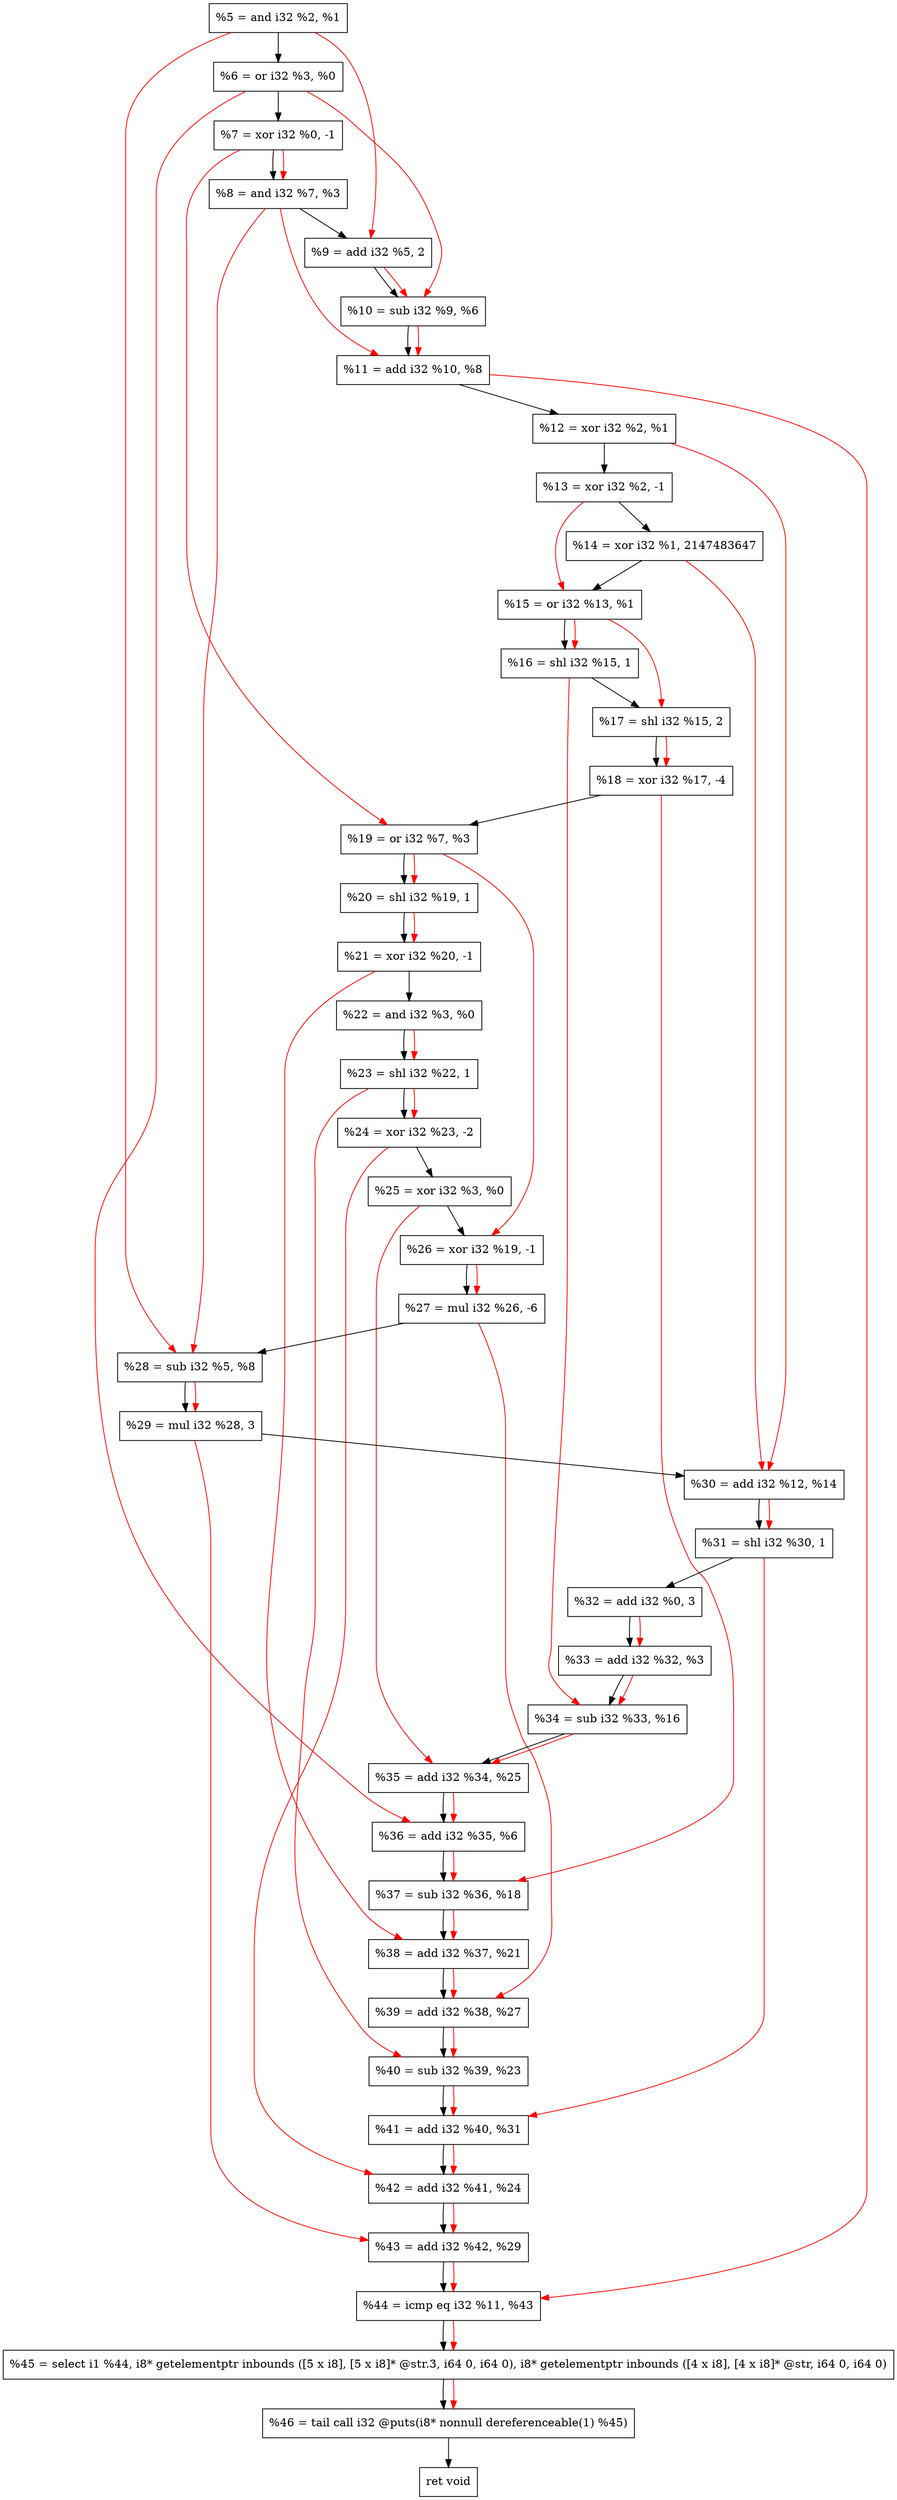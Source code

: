 digraph "DFG for'crackme' function" {
	Node0x1f5cb20[shape=record, label="  %5 = and i32 %2, %1"];
	Node0x1f5cb90[shape=record, label="  %6 = or i32 %3, %0"];
	Node0x1f5d210[shape=record, label="  %7 = xor i32 %0, -1"];
	Node0x1f5d280[shape=record, label="  %8 = and i32 %7, %3"];
	Node0x1f5d320[shape=record, label="  %9 = add i32 %5, 2"];
	Node0x1f5d390[shape=record, label="  %10 = sub i32 %9, %6"];
	Node0x1f5d400[shape=record, label="  %11 = add i32 %10, %8"];
	Node0x1f5d470[shape=record, label="  %12 = xor i32 %2, %1"];
	Node0x1f5d4e0[shape=record, label="  %13 = xor i32 %2, -1"];
	Node0x1f5d580[shape=record, label="  %14 = xor i32 %1, 2147483647"];
	Node0x1f5d5f0[shape=record, label="  %15 = or i32 %13, %1"];
	Node0x1f5d690[shape=record, label="  %16 = shl i32 %15, 1"];
	Node0x1f5d700[shape=record, label="  %17 = shl i32 %15, 2"];
	Node0x1f5d7a0[shape=record, label="  %18 = xor i32 %17, -4"];
	Node0x1f5d810[shape=record, label="  %19 = or i32 %7, %3"];
	Node0x1f5d880[shape=record, label="  %20 = shl i32 %19, 1"];
	Node0x1f5d8f0[shape=record, label="  %21 = xor i32 %20, -1"];
	Node0x1f5d960[shape=record, label="  %22 = and i32 %3, %0"];
	Node0x1f5d9d0[shape=record, label="  %23 = shl i32 %22, 1"];
	Node0x1f5da70[shape=record, label="  %24 = xor i32 %23, -2"];
	Node0x1f5dae0[shape=record, label="  %25 = xor i32 %3, %0"];
	Node0x1f5db50[shape=record, label="  %26 = xor i32 %19, -1"];
	Node0x1f5dbf0[shape=record, label="  %27 = mul i32 %26, -6"];
	Node0x1f5dc60[shape=record, label="  %28 = sub i32 %5, %8"];
	Node0x1f5dd00[shape=record, label="  %29 = mul i32 %28, 3"];
	Node0x1f5dd70[shape=record, label="  %30 = add i32 %12, %14"];
	Node0x1f5dde0[shape=record, label="  %31 = shl i32 %30, 1"];
	Node0x1f5de50[shape=record, label="  %32 = add i32 %0, 3"];
	Node0x1f5e0d0[shape=record, label="  %33 = add i32 %32, %3"];
	Node0x1f5e140[shape=record, label="  %34 = sub i32 %33, %16"];
	Node0x1f5e1b0[shape=record, label="  %35 = add i32 %34, %25"];
	Node0x1f5e220[shape=record, label="  %36 = add i32 %35, %6"];
	Node0x1f5e290[shape=record, label="  %37 = sub i32 %36, %18"];
	Node0x1f5e300[shape=record, label="  %38 = add i32 %37, %21"];
	Node0x1f5e370[shape=record, label="  %39 = add i32 %38, %27"];
	Node0x1f5e3e0[shape=record, label="  %40 = sub i32 %39, %23"];
	Node0x1f5e450[shape=record, label="  %41 = add i32 %40, %31"];
	Node0x1f5e4c0[shape=record, label="  %42 = add i32 %41, %24"];
	Node0x1f5e530[shape=record, label="  %43 = add i32 %42, %29"];
	Node0x1f5e5a0[shape=record, label="  %44 = icmp eq i32 %11, %43"];
	Node0x1efd268[shape=record, label="  %45 = select i1 %44, i8* getelementptr inbounds ([5 x i8], [5 x i8]* @str.3, i64 0, i64 0), i8* getelementptr inbounds ([4 x i8], [4 x i8]* @str, i64 0, i64 0)"];
	Node0x1f5ea40[shape=record, label="  %46 = tail call i32 @puts(i8* nonnull dereferenceable(1) %45)"];
	Node0x1f5ea90[shape=record, label="  ret void"];
	Node0x1f5cb20 -> Node0x1f5cb90;
	Node0x1f5cb90 -> Node0x1f5d210;
	Node0x1f5d210 -> Node0x1f5d280;
	Node0x1f5d280 -> Node0x1f5d320;
	Node0x1f5d320 -> Node0x1f5d390;
	Node0x1f5d390 -> Node0x1f5d400;
	Node0x1f5d400 -> Node0x1f5d470;
	Node0x1f5d470 -> Node0x1f5d4e0;
	Node0x1f5d4e0 -> Node0x1f5d580;
	Node0x1f5d580 -> Node0x1f5d5f0;
	Node0x1f5d5f0 -> Node0x1f5d690;
	Node0x1f5d690 -> Node0x1f5d700;
	Node0x1f5d700 -> Node0x1f5d7a0;
	Node0x1f5d7a0 -> Node0x1f5d810;
	Node0x1f5d810 -> Node0x1f5d880;
	Node0x1f5d880 -> Node0x1f5d8f0;
	Node0x1f5d8f0 -> Node0x1f5d960;
	Node0x1f5d960 -> Node0x1f5d9d0;
	Node0x1f5d9d0 -> Node0x1f5da70;
	Node0x1f5da70 -> Node0x1f5dae0;
	Node0x1f5dae0 -> Node0x1f5db50;
	Node0x1f5db50 -> Node0x1f5dbf0;
	Node0x1f5dbf0 -> Node0x1f5dc60;
	Node0x1f5dc60 -> Node0x1f5dd00;
	Node0x1f5dd00 -> Node0x1f5dd70;
	Node0x1f5dd70 -> Node0x1f5dde0;
	Node0x1f5dde0 -> Node0x1f5de50;
	Node0x1f5de50 -> Node0x1f5e0d0;
	Node0x1f5e0d0 -> Node0x1f5e140;
	Node0x1f5e140 -> Node0x1f5e1b0;
	Node0x1f5e1b0 -> Node0x1f5e220;
	Node0x1f5e220 -> Node0x1f5e290;
	Node0x1f5e290 -> Node0x1f5e300;
	Node0x1f5e300 -> Node0x1f5e370;
	Node0x1f5e370 -> Node0x1f5e3e0;
	Node0x1f5e3e0 -> Node0x1f5e450;
	Node0x1f5e450 -> Node0x1f5e4c0;
	Node0x1f5e4c0 -> Node0x1f5e530;
	Node0x1f5e530 -> Node0x1f5e5a0;
	Node0x1f5e5a0 -> Node0x1efd268;
	Node0x1efd268 -> Node0x1f5ea40;
	Node0x1f5ea40 -> Node0x1f5ea90;
edge [color=red]
	Node0x1f5d210 -> Node0x1f5d280;
	Node0x1f5cb20 -> Node0x1f5d320;
	Node0x1f5d320 -> Node0x1f5d390;
	Node0x1f5cb90 -> Node0x1f5d390;
	Node0x1f5d390 -> Node0x1f5d400;
	Node0x1f5d280 -> Node0x1f5d400;
	Node0x1f5d4e0 -> Node0x1f5d5f0;
	Node0x1f5d5f0 -> Node0x1f5d690;
	Node0x1f5d5f0 -> Node0x1f5d700;
	Node0x1f5d700 -> Node0x1f5d7a0;
	Node0x1f5d210 -> Node0x1f5d810;
	Node0x1f5d810 -> Node0x1f5d880;
	Node0x1f5d880 -> Node0x1f5d8f0;
	Node0x1f5d960 -> Node0x1f5d9d0;
	Node0x1f5d9d0 -> Node0x1f5da70;
	Node0x1f5d810 -> Node0x1f5db50;
	Node0x1f5db50 -> Node0x1f5dbf0;
	Node0x1f5cb20 -> Node0x1f5dc60;
	Node0x1f5d280 -> Node0x1f5dc60;
	Node0x1f5dc60 -> Node0x1f5dd00;
	Node0x1f5d470 -> Node0x1f5dd70;
	Node0x1f5d580 -> Node0x1f5dd70;
	Node0x1f5dd70 -> Node0x1f5dde0;
	Node0x1f5de50 -> Node0x1f5e0d0;
	Node0x1f5e0d0 -> Node0x1f5e140;
	Node0x1f5d690 -> Node0x1f5e140;
	Node0x1f5e140 -> Node0x1f5e1b0;
	Node0x1f5dae0 -> Node0x1f5e1b0;
	Node0x1f5e1b0 -> Node0x1f5e220;
	Node0x1f5cb90 -> Node0x1f5e220;
	Node0x1f5e220 -> Node0x1f5e290;
	Node0x1f5d7a0 -> Node0x1f5e290;
	Node0x1f5e290 -> Node0x1f5e300;
	Node0x1f5d8f0 -> Node0x1f5e300;
	Node0x1f5e300 -> Node0x1f5e370;
	Node0x1f5dbf0 -> Node0x1f5e370;
	Node0x1f5e370 -> Node0x1f5e3e0;
	Node0x1f5d9d0 -> Node0x1f5e3e0;
	Node0x1f5e3e0 -> Node0x1f5e450;
	Node0x1f5dde0 -> Node0x1f5e450;
	Node0x1f5e450 -> Node0x1f5e4c0;
	Node0x1f5da70 -> Node0x1f5e4c0;
	Node0x1f5e4c0 -> Node0x1f5e530;
	Node0x1f5dd00 -> Node0x1f5e530;
	Node0x1f5d400 -> Node0x1f5e5a0;
	Node0x1f5e530 -> Node0x1f5e5a0;
	Node0x1f5e5a0 -> Node0x1efd268;
	Node0x1efd268 -> Node0x1f5ea40;
}
